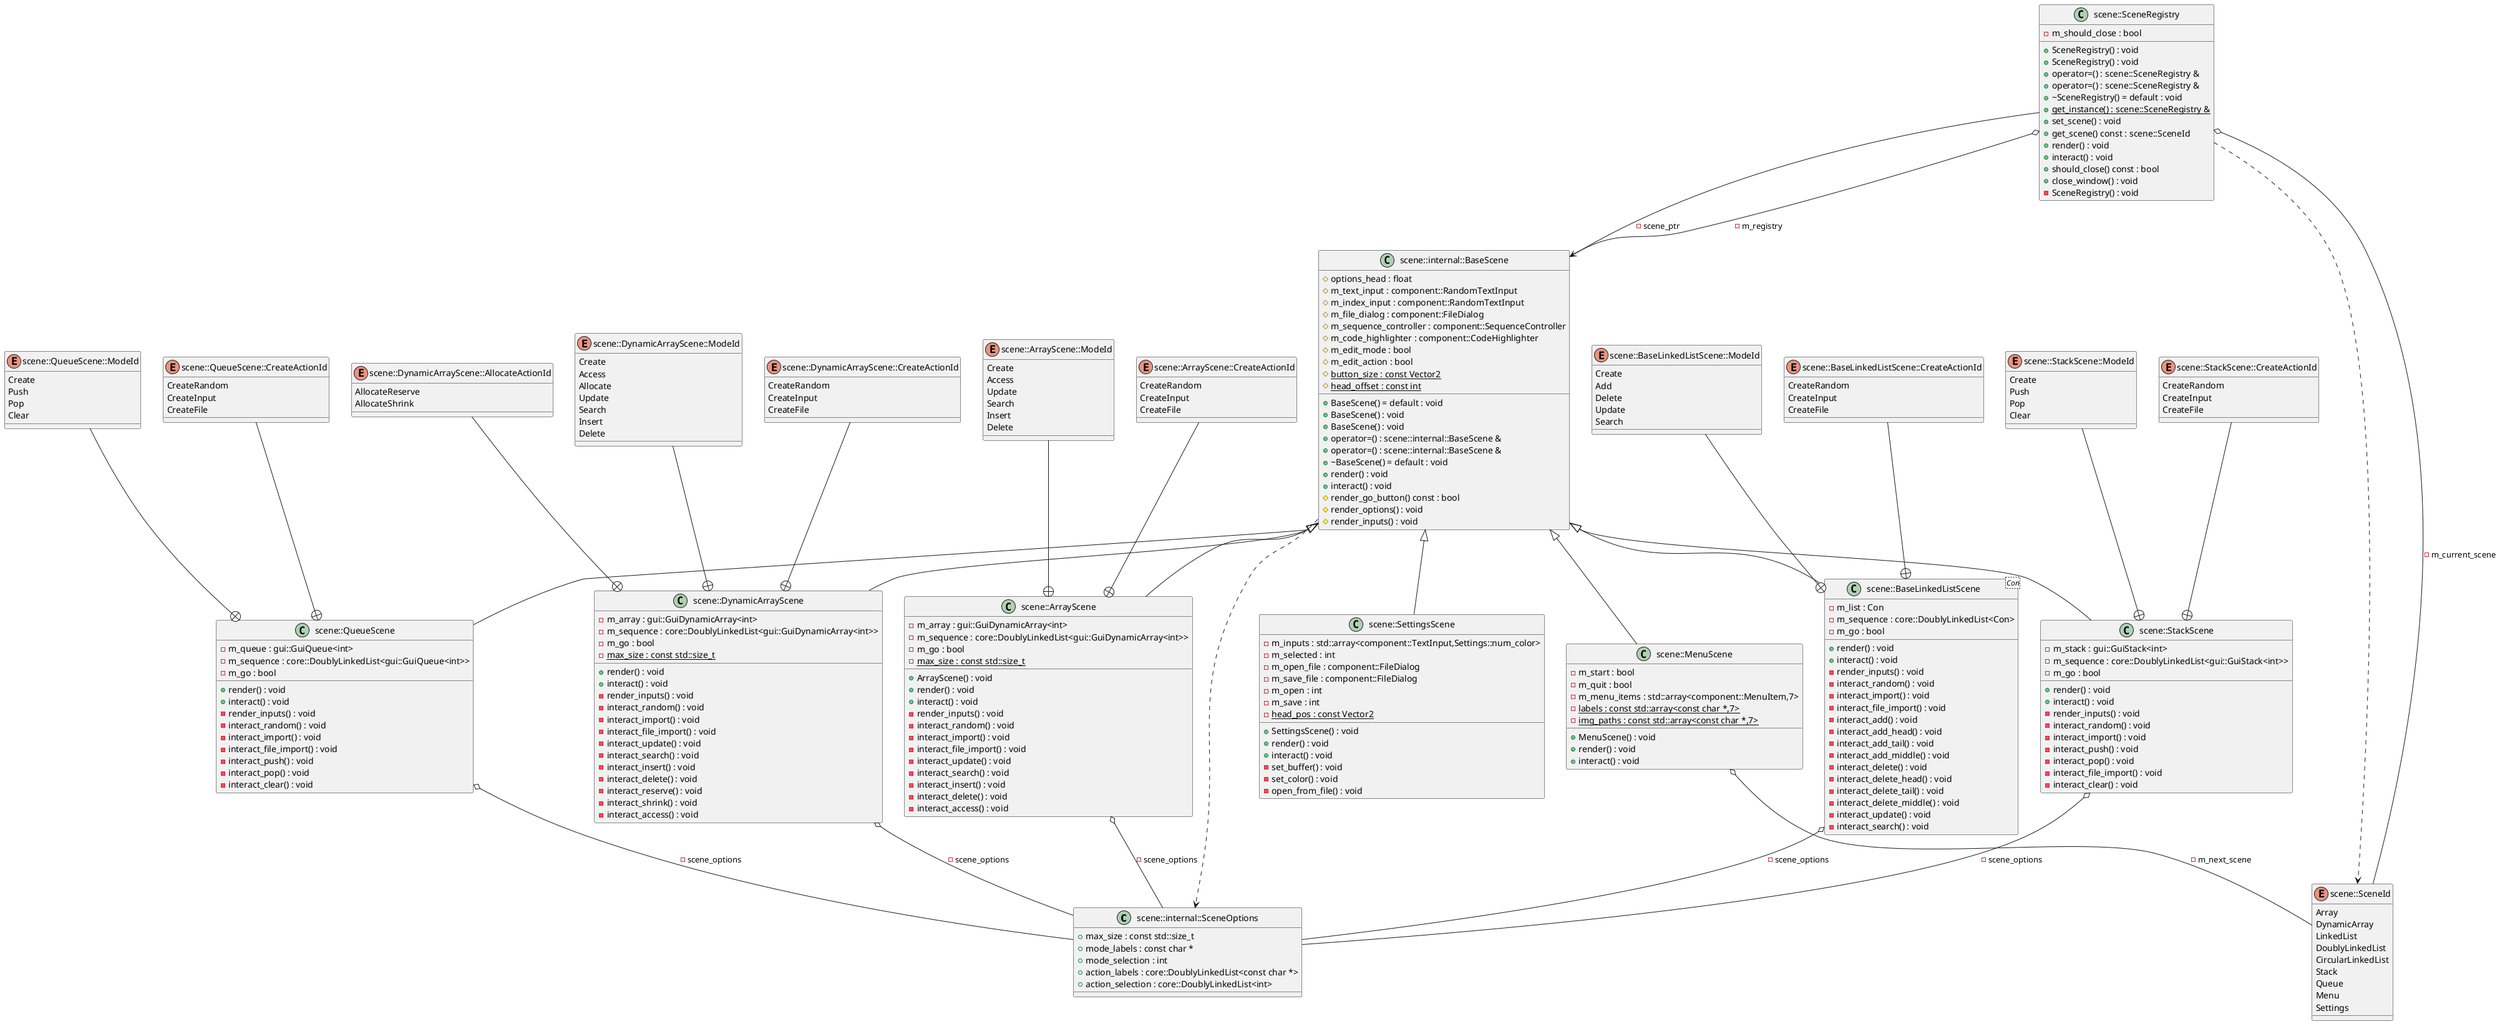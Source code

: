 @startuml
class "scene::internal::SceneOptions" as C_0000784469365298937445
class C_0000784469365298937445 {
+max_size : const std::size_t
+mode_labels : const char *
+mode_selection : int
+action_labels : core::DoublyLinkedList<const char *>
+action_selection : core::DoublyLinkedList<int>
}
class "scene::internal::BaseScene" as C_0000658540208301571902
class C_0000658540208301571902 {
+BaseScene() = default : void
+BaseScene() : void
+BaseScene() : void
+operator=() : scene::internal::BaseScene &
+operator=() : scene::internal::BaseScene &
+~BaseScene() = default : void
+render() : void
+interact() : void
#render_go_button() const : bool
#render_options() : void
#render_inputs() : void
#options_head : float
#m_text_input : component::RandomTextInput
#m_index_input : component::RandomTextInput
#m_file_dialog : component::FileDialog
#m_sequence_controller : component::SequenceController
#m_code_highlighter : component::CodeHighlighter
#m_edit_mode : bool
#m_edit_action : bool
{static} #button_size : const Vector2
{static} #head_offset : const int
}
class "scene::ArrayScene" as C_0000317546188476051030
class C_0000317546188476051030 {
+ArrayScene() : void
+render() : void
+interact() : void
-render_inputs() : void
-interact_random() : void
-interact_import() : void
-interact_file_import() : void
-interact_update() : void
-interact_search() : void
-interact_insert() : void
-interact_delete() : void
-interact_access() : void
-m_array : gui::GuiDynamicArray<int>
-m_sequence : core::DoublyLinkedList<gui::GuiDynamicArray<int>>
-m_go : bool
{static} -max_size : const std::size_t
}
enum "scene::ArrayScene::ModeId" as C_0000361835981476108416
enum C_0000361835981476108416 {
Create
Access
Update
Search
Insert
Delete
}
enum "scene::ArrayScene::CreateActionId" as C_0000855478751692743829
enum C_0000855478751692743829 {
CreateRandom
CreateInput
CreateFile
}
class "scene::DynamicArrayScene" as C_0000993933600604625070
class C_0000993933600604625070 {
+render() : void
+interact() : void
-render_inputs() : void
-interact_random() : void
-interact_import() : void
-interact_file_import() : void
-interact_update() : void
-interact_search() : void
-interact_insert() : void
-interact_delete() : void
-interact_reserve() : void
-interact_shrink() : void
-interact_access() : void
-m_array : gui::GuiDynamicArray<int>
-m_sequence : core::DoublyLinkedList<gui::GuiDynamicArray<int>>
-m_go : bool
{static} -max_size : const std::size_t
}
enum "scene::DynamicArrayScene::ModeId" as C_0002225800839134066840
enum C_0002225800839134066840 {
Create
Access
Allocate
Update
Search
Insert
Delete
}
enum "scene::DynamicArrayScene::CreateActionId" as C_0001703640359096446834
enum C_0001703640359096446834 {
CreateRandom
CreateInput
CreateFile
}
enum "scene::DynamicArrayScene::AllocateActionId" as C_0001166773803800632101
enum C_0001166773803800632101 {
AllocateReserve
AllocateShrink
}
class "scene::QueueScene" as C_0001209706248980343305
class C_0001209706248980343305 {
+render() : void
+interact() : void
-render_inputs() : void
-interact_random() : void
-interact_import() : void
-interact_file_import() : void
-interact_push() : void
-interact_pop() : void
-interact_clear() : void
-m_queue : gui::GuiQueue<int>
-m_sequence : core::DoublyLinkedList<gui::GuiQueue<int>>
-m_go : bool
}
enum "scene::QueueScene::ModeId" as C_0000468128667989312145
enum C_0000468128667989312145 {
Create
Push
Pop
Clear
}
enum "scene::QueueScene::CreateActionId" as C_0000446327291723794367
enum C_0000446327291723794367 {
CreateRandom
CreateInput
CreateFile
}
class "scene::SettingsScene" as C_0001338101111872396075
class C_0001338101111872396075 {
+SettingsScene() : void
+render() : void
+interact() : void
-set_buffer() : void
-set_color() : void
-open_from_file() : void
-m_inputs : std::array<component::TextInput,Settings::num_color>
-m_selected : int
-m_open_file : component::FileDialog
-m_save_file : component::FileDialog
-m_open : int
-m_save : int
{static} -head_pos : const Vector2
}
enum "scene::SceneId" as C_0001841753511386152581
enum C_0001841753511386152581 {
Array
DynamicArray
LinkedList
DoublyLinkedList
CircularLinkedList
Stack
Queue
Menu
Settings
}
class "scene::BaseLinkedListScene<Con>" as C_0000234618355588237115
class C_0000234618355588237115 {
+render() : void
+interact() : void
-render_inputs() : void
-interact_random() : void
-interact_import() : void
-interact_file_import() : void
-interact_add() : void
-interact_add_head() : void
-interact_add_tail() : void
-interact_add_middle() : void
-interact_delete() : void
-interact_delete_head() : void
-interact_delete_tail() : void
-interact_delete_middle() : void
-interact_update() : void
-interact_search() : void
-m_list : Con
-m_sequence : core::DoublyLinkedList<Con>
-m_go : bool
}
enum "scene::BaseLinkedListScene::ModeId" as C_0000063636860346734815
enum C_0000063636860346734815 {
Create
Add
Delete
Update
Search
}
enum "scene::BaseLinkedListScene::CreateActionId" as C_0000087795578027376410
enum C_0000087795578027376410 {
CreateRandom
CreateInput
CreateFile
}
class "scene::MenuScene" as C_0001808605444978889323
class C_0001808605444978889323 {
+MenuScene() : void
+render() : void
+interact() : void
-m_start : bool
-m_quit : bool
-m_menu_items : std::array<component::MenuItem,7>
{static} -labels : const std::array<const char *,7>
{static} -img_paths : const std::array<const char *,7>
}
class "scene::StackScene" as C_0002179233268072534158
class C_0002179233268072534158 {
+render() : void
+interact() : void
-render_inputs() : void
-interact_random() : void
-interact_import() : void
-interact_push() : void
-interact_pop() : void
-interact_file_import() : void
-interact_clear() : void
-m_stack : gui::GuiStack<int>
-m_sequence : core::DoublyLinkedList<gui::GuiStack<int>>
-m_go : bool
}
enum "scene::StackScene::ModeId" as C_0002085464491304365513
enum C_0002085464491304365513 {
Create
Push
Pop
Clear
}
enum "scene::StackScene::CreateActionId" as C_0000226570459225234386
enum C_0000226570459225234386 {
CreateRandom
CreateInput
CreateFile
}
class "scene::SceneRegistry" as C_0001036623045197935261
class C_0001036623045197935261 {
+SceneRegistry() : void
+SceneRegistry() : void
+operator=() : scene::SceneRegistry &
+operator=() : scene::SceneRegistry &
+~SceneRegistry() = default : void
{static} +get_instance() : scene::SceneRegistry &
+set_scene() : void
+get_scene() const : scene::SceneId
+render() : void
+interact() : void
+should_close() const : bool
+close_window() : void
-SceneRegistry() : void
-m_should_close : bool
}
C_0000658540208301571902 ..> C_0000784469365298937445
C_0000317546188476051030 o-- C_0000784469365298937445 : -scene_options
C_0000658540208301571902 <|-- C_0000317546188476051030
C_0000361835981476108416 --+ C_0000317546188476051030
C_0000855478751692743829 --+ C_0000317546188476051030
C_0000993933600604625070 o-- C_0000784469365298937445 : -scene_options
C_0000658540208301571902 <|-- C_0000993933600604625070
C_0002225800839134066840 --+ C_0000993933600604625070
C_0001703640359096446834 --+ C_0000993933600604625070
C_0001166773803800632101 --+ C_0000993933600604625070
C_0001209706248980343305 o-- C_0000784469365298937445 : -scene_options
C_0000658540208301571902 <|-- C_0001209706248980343305
C_0000468128667989312145 --+ C_0001209706248980343305
C_0000446327291723794367 --+ C_0001209706248980343305
C_0000658540208301571902 <|-- C_0001338101111872396075
C_0000234618355588237115 o-- C_0000784469365298937445 : -scene_options
C_0000658540208301571902 <|-- C_0000234618355588237115
C_0000063636860346734815 --+ C_0000234618355588237115
C_0000087795578027376410 --+ C_0000234618355588237115
C_0001808605444978889323 o-- C_0001841753511386152581 : -m_next_scene
C_0000658540208301571902 <|-- C_0001808605444978889323
C_0002179233268072534158 o-- C_0000784469365298937445 : -scene_options
C_0000658540208301571902 <|-- C_0002179233268072534158
C_0002085464491304365513 --+ C_0002179233268072534158
C_0000226570459225234386 --+ C_0002179233268072534158
C_0001036623045197935261 ..> C_0001841753511386152581
C_0001036623045197935261 --> C_0000658540208301571902 : -scene_ptr
C_0001036623045197935261 o-- C_0001841753511386152581 : -m_current_scene
C_0001036623045197935261 o-- C_0000658540208301571902 : -m_registry

'Generated with clang-uml, version 0.3.4
'LLVM version Ubuntu clang version 15.0.7
@enduml
